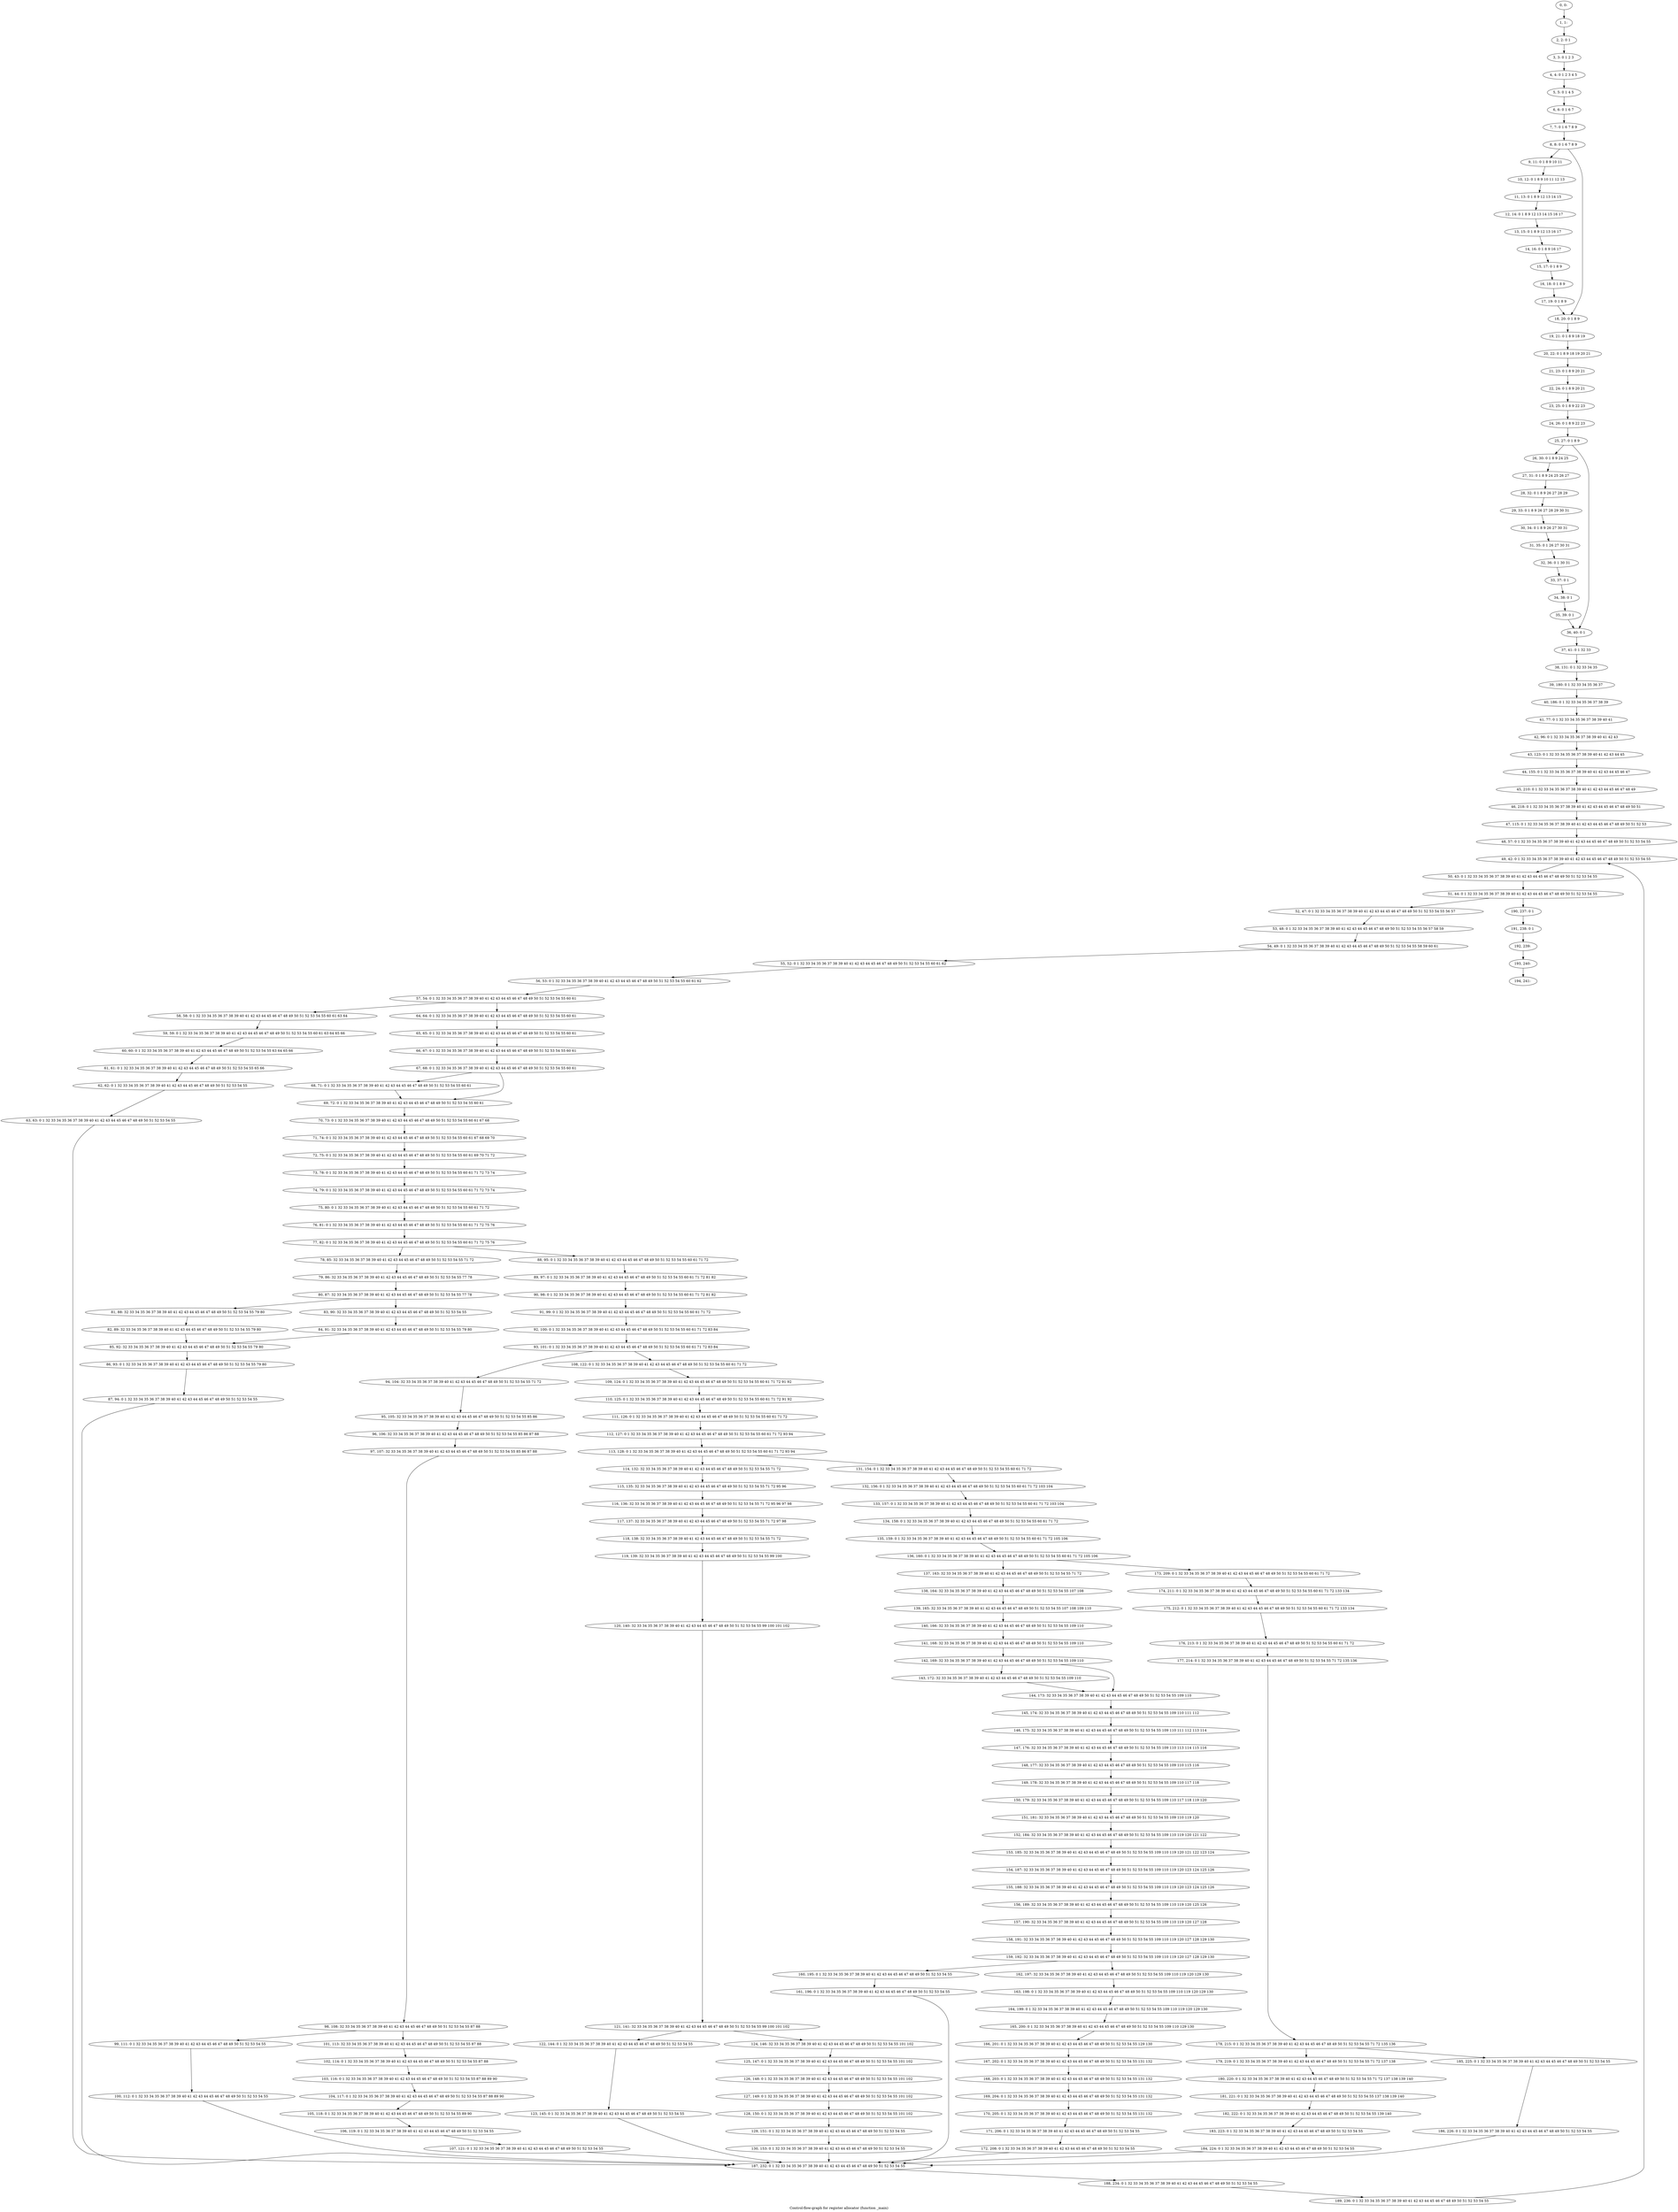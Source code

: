 digraph G {
graph [label="Control-flow-graph for register allocator (function _main)"]
0[label="0, 0: "];
1[label="1, 1: "];
2[label="2, 2: 0 1 "];
3[label="3, 3: 0 1 2 3 "];
4[label="4, 4: 0 1 2 3 4 5 "];
5[label="5, 5: 0 1 4 5 "];
6[label="6, 6: 0 1 6 7 "];
7[label="7, 7: 0 1 6 7 8 9 "];
8[label="8, 8: 0 1 6 7 8 9 "];
9[label="9, 11: 0 1 8 9 10 11 "];
10[label="10, 12: 0 1 8 9 10 11 12 13 "];
11[label="11, 13: 0 1 8 9 12 13 14 15 "];
12[label="12, 14: 0 1 8 9 12 13 14 15 16 17 "];
13[label="13, 15: 0 1 8 9 12 13 16 17 "];
14[label="14, 16: 0 1 8 9 16 17 "];
15[label="15, 17: 0 1 8 9 "];
16[label="16, 18: 0 1 8 9 "];
17[label="17, 19: 0 1 8 9 "];
18[label="18, 20: 0 1 8 9 "];
19[label="19, 21: 0 1 8 9 18 19 "];
20[label="20, 22: 0 1 8 9 18 19 20 21 "];
21[label="21, 23: 0 1 8 9 20 21 "];
22[label="22, 24: 0 1 8 9 20 21 "];
23[label="23, 25: 0 1 8 9 22 23 "];
24[label="24, 26: 0 1 8 9 22 23 "];
25[label="25, 27: 0 1 8 9 "];
26[label="26, 30: 0 1 8 9 24 25 "];
27[label="27, 31: 0 1 8 9 24 25 26 27 "];
28[label="28, 32: 0 1 8 9 26 27 28 29 "];
29[label="29, 33: 0 1 8 9 26 27 28 29 30 31 "];
30[label="30, 34: 0 1 8 9 26 27 30 31 "];
31[label="31, 35: 0 1 26 27 30 31 "];
32[label="32, 36: 0 1 30 31 "];
33[label="33, 37: 0 1 "];
34[label="34, 38: 0 1 "];
35[label="35, 39: 0 1 "];
36[label="36, 40: 0 1 "];
37[label="37, 41: 0 1 32 33 "];
38[label="38, 131: 0 1 32 33 34 35 "];
39[label="39, 180: 0 1 32 33 34 35 36 37 "];
40[label="40, 186: 0 1 32 33 34 35 36 37 38 39 "];
41[label="41, 77: 0 1 32 33 34 35 36 37 38 39 40 41 "];
42[label="42, 96: 0 1 32 33 34 35 36 37 38 39 40 41 42 43 "];
43[label="43, 123: 0 1 32 33 34 35 36 37 38 39 40 41 42 43 44 45 "];
44[label="44, 155: 0 1 32 33 34 35 36 37 38 39 40 41 42 43 44 45 46 47 "];
45[label="45, 210: 0 1 32 33 34 35 36 37 38 39 40 41 42 43 44 45 46 47 48 49 "];
46[label="46, 218: 0 1 32 33 34 35 36 37 38 39 40 41 42 43 44 45 46 47 48 49 50 51 "];
47[label="47, 115: 0 1 32 33 34 35 36 37 38 39 40 41 42 43 44 45 46 47 48 49 50 51 52 53 "];
48[label="48, 57: 0 1 32 33 34 35 36 37 38 39 40 41 42 43 44 45 46 47 48 49 50 51 52 53 54 55 "];
49[label="49, 42: 0 1 32 33 34 35 36 37 38 39 40 41 42 43 44 45 46 47 48 49 50 51 52 53 54 55 "];
50[label="50, 43: 0 1 32 33 34 35 36 37 38 39 40 41 42 43 44 45 46 47 48 49 50 51 52 53 54 55 "];
51[label="51, 44: 0 1 32 33 34 35 36 37 38 39 40 41 42 43 44 45 46 47 48 49 50 51 52 53 54 55 "];
52[label="52, 47: 0 1 32 33 34 35 36 37 38 39 40 41 42 43 44 45 46 47 48 49 50 51 52 53 54 55 56 57 "];
53[label="53, 48: 0 1 32 33 34 35 36 37 38 39 40 41 42 43 44 45 46 47 48 49 50 51 52 53 54 55 56 57 58 59 "];
54[label="54, 49: 0 1 32 33 34 35 36 37 38 39 40 41 42 43 44 45 46 47 48 49 50 51 52 53 54 55 58 59 60 61 "];
55[label="55, 52: 0 1 32 33 34 35 36 37 38 39 40 41 42 43 44 45 46 47 48 49 50 51 52 53 54 55 60 61 62 "];
56[label="56, 53: 0 1 32 33 34 35 36 37 38 39 40 41 42 43 44 45 46 47 48 49 50 51 52 53 54 55 60 61 62 "];
57[label="57, 54: 0 1 32 33 34 35 36 37 38 39 40 41 42 43 44 45 46 47 48 49 50 51 52 53 54 55 60 61 "];
58[label="58, 58: 0 1 32 33 34 35 36 37 38 39 40 41 42 43 44 45 46 47 48 49 50 51 52 53 54 55 60 61 63 64 "];
59[label="59, 59: 0 1 32 33 34 35 36 37 38 39 40 41 42 43 44 45 46 47 48 49 50 51 52 53 54 55 60 61 63 64 65 66 "];
60[label="60, 60: 0 1 32 33 34 35 36 37 38 39 40 41 42 43 44 45 46 47 48 49 50 51 52 53 54 55 63 64 65 66 "];
61[label="61, 61: 0 1 32 33 34 35 36 37 38 39 40 41 42 43 44 45 46 47 48 49 50 51 52 53 54 55 65 66 "];
62[label="62, 62: 0 1 32 33 34 35 36 37 38 39 40 41 42 43 44 45 46 47 48 49 50 51 52 53 54 55 "];
63[label="63, 63: 0 1 32 33 34 35 36 37 38 39 40 41 42 43 44 45 46 47 48 49 50 51 52 53 54 55 "];
64[label="64, 64: 0 1 32 33 34 35 36 37 38 39 40 41 42 43 44 45 46 47 48 49 50 51 52 53 54 55 60 61 "];
65[label="65, 65: 0 1 32 33 34 35 36 37 38 39 40 41 42 43 44 45 46 47 48 49 50 51 52 53 54 55 60 61 "];
66[label="66, 67: 0 1 32 33 34 35 36 37 38 39 40 41 42 43 44 45 46 47 48 49 50 51 52 53 54 55 60 61 "];
67[label="67, 68: 0 1 32 33 34 35 36 37 38 39 40 41 42 43 44 45 46 47 48 49 50 51 52 53 54 55 60 61 "];
68[label="68, 71: 0 1 32 33 34 35 36 37 38 39 40 41 42 43 44 45 46 47 48 49 50 51 52 53 54 55 60 61 "];
69[label="69, 72: 0 1 32 33 34 35 36 37 38 39 40 41 42 43 44 45 46 47 48 49 50 51 52 53 54 55 60 61 "];
70[label="70, 73: 0 1 32 33 34 35 36 37 38 39 40 41 42 43 44 45 46 47 48 49 50 51 52 53 54 55 60 61 67 68 "];
71[label="71, 74: 0 1 32 33 34 35 36 37 38 39 40 41 42 43 44 45 46 47 48 49 50 51 52 53 54 55 60 61 67 68 69 70 "];
72[label="72, 75: 0 1 32 33 34 35 36 37 38 39 40 41 42 43 44 45 46 47 48 49 50 51 52 53 54 55 60 61 69 70 71 72 "];
73[label="73, 78: 0 1 32 33 34 35 36 37 38 39 40 41 42 43 44 45 46 47 48 49 50 51 52 53 54 55 60 61 71 72 73 74 "];
74[label="74, 79: 0 1 32 33 34 35 36 37 38 39 40 41 42 43 44 45 46 47 48 49 50 51 52 53 54 55 60 61 71 72 73 74 "];
75[label="75, 80: 0 1 32 33 34 35 36 37 38 39 40 41 42 43 44 45 46 47 48 49 50 51 52 53 54 55 60 61 71 72 "];
76[label="76, 81: 0 1 32 33 34 35 36 37 38 39 40 41 42 43 44 45 46 47 48 49 50 51 52 53 54 55 60 61 71 72 75 76 "];
77[label="77, 82: 0 1 32 33 34 35 36 37 38 39 40 41 42 43 44 45 46 47 48 49 50 51 52 53 54 55 60 61 71 72 75 76 "];
78[label="78, 85: 32 33 34 35 36 37 38 39 40 41 42 43 44 45 46 47 48 49 50 51 52 53 54 55 71 72 "];
79[label="79, 86: 32 33 34 35 36 37 38 39 40 41 42 43 44 45 46 47 48 49 50 51 52 53 54 55 77 78 "];
80[label="80, 87: 32 33 34 35 36 37 38 39 40 41 42 43 44 45 46 47 48 49 50 51 52 53 54 55 77 78 "];
81[label="81, 88: 32 33 34 35 36 37 38 39 40 41 42 43 44 45 46 47 48 49 50 51 52 53 54 55 79 80 "];
82[label="82, 89: 32 33 34 35 36 37 38 39 40 41 42 43 44 45 46 47 48 49 50 51 52 53 54 55 79 80 "];
83[label="83, 90: 32 33 34 35 36 37 38 39 40 41 42 43 44 45 46 47 48 49 50 51 52 53 54 55 "];
84[label="84, 91: 32 33 34 35 36 37 38 39 40 41 42 43 44 45 46 47 48 49 50 51 52 53 54 55 79 80 "];
85[label="85, 92: 32 33 34 35 36 37 38 39 40 41 42 43 44 45 46 47 48 49 50 51 52 53 54 55 79 80 "];
86[label="86, 93: 0 1 32 33 34 35 36 37 38 39 40 41 42 43 44 45 46 47 48 49 50 51 52 53 54 55 79 80 "];
87[label="87, 94: 0 1 32 33 34 35 36 37 38 39 40 41 42 43 44 45 46 47 48 49 50 51 52 53 54 55 "];
88[label="88, 95: 0 1 32 33 34 35 36 37 38 39 40 41 42 43 44 45 46 47 48 49 50 51 52 53 54 55 60 61 71 72 "];
89[label="89, 97: 0 1 32 33 34 35 36 37 38 39 40 41 42 43 44 45 46 47 48 49 50 51 52 53 54 55 60 61 71 72 81 82 "];
90[label="90, 98: 0 1 32 33 34 35 36 37 38 39 40 41 42 43 44 45 46 47 48 49 50 51 52 53 54 55 60 61 71 72 81 82 "];
91[label="91, 99: 0 1 32 33 34 35 36 37 38 39 40 41 42 43 44 45 46 47 48 49 50 51 52 53 54 55 60 61 71 72 "];
92[label="92, 100: 0 1 32 33 34 35 36 37 38 39 40 41 42 43 44 45 46 47 48 49 50 51 52 53 54 55 60 61 71 72 83 84 "];
93[label="93, 101: 0 1 32 33 34 35 36 37 38 39 40 41 42 43 44 45 46 47 48 49 50 51 52 53 54 55 60 61 71 72 83 84 "];
94[label="94, 104: 32 33 34 35 36 37 38 39 40 41 42 43 44 45 46 47 48 49 50 51 52 53 54 55 71 72 "];
95[label="95, 105: 32 33 34 35 36 37 38 39 40 41 42 43 44 45 46 47 48 49 50 51 52 53 54 55 85 86 "];
96[label="96, 106: 32 33 34 35 36 37 38 39 40 41 42 43 44 45 46 47 48 49 50 51 52 53 54 55 85 86 87 88 "];
97[label="97, 107: 32 33 34 35 36 37 38 39 40 41 42 43 44 45 46 47 48 49 50 51 52 53 54 55 85 86 87 88 "];
98[label="98, 108: 32 33 34 35 36 37 38 39 40 41 42 43 44 45 46 47 48 49 50 51 52 53 54 55 87 88 "];
99[label="99, 111: 0 1 32 33 34 35 36 37 38 39 40 41 42 43 44 45 46 47 48 49 50 51 52 53 54 55 "];
100[label="100, 112: 0 1 32 33 34 35 36 37 38 39 40 41 42 43 44 45 46 47 48 49 50 51 52 53 54 55 "];
101[label="101, 113: 32 33 34 35 36 37 38 39 40 41 42 43 44 45 46 47 48 49 50 51 52 53 54 55 87 88 "];
102[label="102, 114: 0 1 32 33 34 35 36 37 38 39 40 41 42 43 44 45 46 47 48 49 50 51 52 53 54 55 87 88 "];
103[label="103, 116: 0 1 32 33 34 35 36 37 38 39 40 41 42 43 44 45 46 47 48 49 50 51 52 53 54 55 87 88 89 90 "];
104[label="104, 117: 0 1 32 33 34 35 36 37 38 39 40 41 42 43 44 45 46 47 48 49 50 51 52 53 54 55 87 88 89 90 "];
105[label="105, 118: 0 1 32 33 34 35 36 37 38 39 40 41 42 43 44 45 46 47 48 49 50 51 52 53 54 55 89 90 "];
106[label="106, 119: 0 1 32 33 34 35 36 37 38 39 40 41 42 43 44 45 46 47 48 49 50 51 52 53 54 55 "];
107[label="107, 121: 0 1 32 33 34 35 36 37 38 39 40 41 42 43 44 45 46 47 48 49 50 51 52 53 54 55 "];
108[label="108, 122: 0 1 32 33 34 35 36 37 38 39 40 41 42 43 44 45 46 47 48 49 50 51 52 53 54 55 60 61 71 72 "];
109[label="109, 124: 0 1 32 33 34 35 36 37 38 39 40 41 42 43 44 45 46 47 48 49 50 51 52 53 54 55 60 61 71 72 91 92 "];
110[label="110, 125: 0 1 32 33 34 35 36 37 38 39 40 41 42 43 44 45 46 47 48 49 50 51 52 53 54 55 60 61 71 72 91 92 "];
111[label="111, 126: 0 1 32 33 34 35 36 37 38 39 40 41 42 43 44 45 46 47 48 49 50 51 52 53 54 55 60 61 71 72 "];
112[label="112, 127: 0 1 32 33 34 35 36 37 38 39 40 41 42 43 44 45 46 47 48 49 50 51 52 53 54 55 60 61 71 72 93 94 "];
113[label="113, 128: 0 1 32 33 34 35 36 37 38 39 40 41 42 43 44 45 46 47 48 49 50 51 52 53 54 55 60 61 71 72 93 94 "];
114[label="114, 132: 32 33 34 35 36 37 38 39 40 41 42 43 44 45 46 47 48 49 50 51 52 53 54 55 71 72 "];
115[label="115, 135: 32 33 34 35 36 37 38 39 40 41 42 43 44 45 46 47 48 49 50 51 52 53 54 55 71 72 95 96 "];
116[label="116, 136: 32 33 34 35 36 37 38 39 40 41 42 43 44 45 46 47 48 49 50 51 52 53 54 55 71 72 95 96 97 98 "];
117[label="117, 137: 32 33 34 35 36 37 38 39 40 41 42 43 44 45 46 47 48 49 50 51 52 53 54 55 71 72 97 98 "];
118[label="118, 138: 32 33 34 35 36 37 38 39 40 41 42 43 44 45 46 47 48 49 50 51 52 53 54 55 71 72 "];
119[label="119, 139: 32 33 34 35 36 37 38 39 40 41 42 43 44 45 46 47 48 49 50 51 52 53 54 55 99 100 "];
120[label="120, 140: 32 33 34 35 36 37 38 39 40 41 42 43 44 45 46 47 48 49 50 51 52 53 54 55 99 100 101 102 "];
121[label="121, 141: 32 33 34 35 36 37 38 39 40 41 42 43 44 45 46 47 48 49 50 51 52 53 54 55 99 100 101 102 "];
122[label="122, 144: 0 1 32 33 34 35 36 37 38 39 40 41 42 43 44 45 46 47 48 49 50 51 52 53 54 55 "];
123[label="123, 145: 0 1 32 33 34 35 36 37 38 39 40 41 42 43 44 45 46 47 48 49 50 51 52 53 54 55 "];
124[label="124, 146: 32 33 34 35 36 37 38 39 40 41 42 43 44 45 46 47 48 49 50 51 52 53 54 55 101 102 "];
125[label="125, 147: 0 1 32 33 34 35 36 37 38 39 40 41 42 43 44 45 46 47 48 49 50 51 52 53 54 55 101 102 "];
126[label="126, 148: 0 1 32 33 34 35 36 37 38 39 40 41 42 43 44 45 46 47 48 49 50 51 52 53 54 55 101 102 "];
127[label="127, 149: 0 1 32 33 34 35 36 37 38 39 40 41 42 43 44 45 46 47 48 49 50 51 52 53 54 55 101 102 "];
128[label="128, 150: 0 1 32 33 34 35 36 37 38 39 40 41 42 43 44 45 46 47 48 49 50 51 52 53 54 55 101 102 "];
129[label="129, 151: 0 1 32 33 34 35 36 37 38 39 40 41 42 43 44 45 46 47 48 49 50 51 52 53 54 55 "];
130[label="130, 153: 0 1 32 33 34 35 36 37 38 39 40 41 42 43 44 45 46 47 48 49 50 51 52 53 54 55 "];
131[label="131, 154: 0 1 32 33 34 35 36 37 38 39 40 41 42 43 44 45 46 47 48 49 50 51 52 53 54 55 60 61 71 72 "];
132[label="132, 156: 0 1 32 33 34 35 36 37 38 39 40 41 42 43 44 45 46 47 48 49 50 51 52 53 54 55 60 61 71 72 103 104 "];
133[label="133, 157: 0 1 32 33 34 35 36 37 38 39 40 41 42 43 44 45 46 47 48 49 50 51 52 53 54 55 60 61 71 72 103 104 "];
134[label="134, 158: 0 1 32 33 34 35 36 37 38 39 40 41 42 43 44 45 46 47 48 49 50 51 52 53 54 55 60 61 71 72 "];
135[label="135, 159: 0 1 32 33 34 35 36 37 38 39 40 41 42 43 44 45 46 47 48 49 50 51 52 53 54 55 60 61 71 72 105 106 "];
136[label="136, 160: 0 1 32 33 34 35 36 37 38 39 40 41 42 43 44 45 46 47 48 49 50 51 52 53 54 55 60 61 71 72 105 106 "];
137[label="137, 163: 32 33 34 35 36 37 38 39 40 41 42 43 44 45 46 47 48 49 50 51 52 53 54 55 71 72 "];
138[label="138, 164: 32 33 34 35 36 37 38 39 40 41 42 43 44 45 46 47 48 49 50 51 52 53 54 55 107 108 "];
139[label="139, 165: 32 33 34 35 36 37 38 39 40 41 42 43 44 45 46 47 48 49 50 51 52 53 54 55 107 108 109 110 "];
140[label="140, 166: 32 33 34 35 36 37 38 39 40 41 42 43 44 45 46 47 48 49 50 51 52 53 54 55 109 110 "];
141[label="141, 168: 32 33 34 35 36 37 38 39 40 41 42 43 44 45 46 47 48 49 50 51 52 53 54 55 109 110 "];
142[label="142, 169: 32 33 34 35 36 37 38 39 40 41 42 43 44 45 46 47 48 49 50 51 52 53 54 55 109 110 "];
143[label="143, 172: 32 33 34 35 36 37 38 39 40 41 42 43 44 45 46 47 48 49 50 51 52 53 54 55 109 110 "];
144[label="144, 173: 32 33 34 35 36 37 38 39 40 41 42 43 44 45 46 47 48 49 50 51 52 53 54 55 109 110 "];
145[label="145, 174: 32 33 34 35 36 37 38 39 40 41 42 43 44 45 46 47 48 49 50 51 52 53 54 55 109 110 111 112 "];
146[label="146, 175: 32 33 34 35 36 37 38 39 40 41 42 43 44 45 46 47 48 49 50 51 52 53 54 55 109 110 111 112 113 114 "];
147[label="147, 176: 32 33 34 35 36 37 38 39 40 41 42 43 44 45 46 47 48 49 50 51 52 53 54 55 109 110 113 114 115 116 "];
148[label="148, 177: 32 33 34 35 36 37 38 39 40 41 42 43 44 45 46 47 48 49 50 51 52 53 54 55 109 110 115 116 "];
149[label="149, 178: 32 33 34 35 36 37 38 39 40 41 42 43 44 45 46 47 48 49 50 51 52 53 54 55 109 110 117 118 "];
150[label="150, 179: 32 33 34 35 36 37 38 39 40 41 42 43 44 45 46 47 48 49 50 51 52 53 54 55 109 110 117 118 119 120 "];
151[label="151, 181: 32 33 34 35 36 37 38 39 40 41 42 43 44 45 46 47 48 49 50 51 52 53 54 55 109 110 119 120 "];
152[label="152, 184: 32 33 34 35 36 37 38 39 40 41 42 43 44 45 46 47 48 49 50 51 52 53 54 55 109 110 119 120 121 122 "];
153[label="153, 185: 32 33 34 35 36 37 38 39 40 41 42 43 44 45 46 47 48 49 50 51 52 53 54 55 109 110 119 120 121 122 123 124 "];
154[label="154, 187: 32 33 34 35 36 37 38 39 40 41 42 43 44 45 46 47 48 49 50 51 52 53 54 55 109 110 119 120 123 124 125 126 "];
155[label="155, 188: 32 33 34 35 36 37 38 39 40 41 42 43 44 45 46 47 48 49 50 51 52 53 54 55 109 110 119 120 123 124 125 126 "];
156[label="156, 189: 32 33 34 35 36 37 38 39 40 41 42 43 44 45 46 47 48 49 50 51 52 53 54 55 109 110 119 120 125 126 "];
157[label="157, 190: 32 33 34 35 36 37 38 39 40 41 42 43 44 45 46 47 48 49 50 51 52 53 54 55 109 110 119 120 127 128 "];
158[label="158, 191: 32 33 34 35 36 37 38 39 40 41 42 43 44 45 46 47 48 49 50 51 52 53 54 55 109 110 119 120 127 128 129 130 "];
159[label="159, 192: 32 33 34 35 36 37 38 39 40 41 42 43 44 45 46 47 48 49 50 51 52 53 54 55 109 110 119 120 127 128 129 130 "];
160[label="160, 195: 0 1 32 33 34 35 36 37 38 39 40 41 42 43 44 45 46 47 48 49 50 51 52 53 54 55 "];
161[label="161, 196: 0 1 32 33 34 35 36 37 38 39 40 41 42 43 44 45 46 47 48 49 50 51 52 53 54 55 "];
162[label="162, 197: 32 33 34 35 36 37 38 39 40 41 42 43 44 45 46 47 48 49 50 51 52 53 54 55 109 110 119 120 129 130 "];
163[label="163, 198: 0 1 32 33 34 35 36 37 38 39 40 41 42 43 44 45 46 47 48 49 50 51 52 53 54 55 109 110 119 120 129 130 "];
164[label="164, 199: 0 1 32 33 34 35 36 37 38 39 40 41 42 43 44 45 46 47 48 49 50 51 52 53 54 55 109 110 119 120 129 130 "];
165[label="165, 200: 0 1 32 33 34 35 36 37 38 39 40 41 42 43 44 45 46 47 48 49 50 51 52 53 54 55 109 110 129 130 "];
166[label="166, 201: 0 1 32 33 34 35 36 37 38 39 40 41 42 43 44 45 46 47 48 49 50 51 52 53 54 55 129 130 "];
167[label="167, 202: 0 1 32 33 34 35 36 37 38 39 40 41 42 43 44 45 46 47 48 49 50 51 52 53 54 55 131 132 "];
168[label="168, 203: 0 1 32 33 34 35 36 37 38 39 40 41 42 43 44 45 46 47 48 49 50 51 52 53 54 55 131 132 "];
169[label="169, 204: 0 1 32 33 34 35 36 37 38 39 40 41 42 43 44 45 46 47 48 49 50 51 52 53 54 55 131 132 "];
170[label="170, 205: 0 1 32 33 34 35 36 37 38 39 40 41 42 43 44 45 46 47 48 49 50 51 52 53 54 55 131 132 "];
171[label="171, 206: 0 1 32 33 34 35 36 37 38 39 40 41 42 43 44 45 46 47 48 49 50 51 52 53 54 55 "];
172[label="172, 208: 0 1 32 33 34 35 36 37 38 39 40 41 42 43 44 45 46 47 48 49 50 51 52 53 54 55 "];
173[label="173, 209: 0 1 32 33 34 35 36 37 38 39 40 41 42 43 44 45 46 47 48 49 50 51 52 53 54 55 60 61 71 72 "];
174[label="174, 211: 0 1 32 33 34 35 36 37 38 39 40 41 42 43 44 45 46 47 48 49 50 51 52 53 54 55 60 61 71 72 133 134 "];
175[label="175, 212: 0 1 32 33 34 35 36 37 38 39 40 41 42 43 44 45 46 47 48 49 50 51 52 53 54 55 60 61 71 72 133 134 "];
176[label="176, 213: 0 1 32 33 34 35 36 37 38 39 40 41 42 43 44 45 46 47 48 49 50 51 52 53 54 55 60 61 71 72 "];
177[label="177, 214: 0 1 32 33 34 35 36 37 38 39 40 41 42 43 44 45 46 47 48 49 50 51 52 53 54 55 71 72 135 136 "];
178[label="178, 215: 0 1 32 33 34 35 36 37 38 39 40 41 42 43 44 45 46 47 48 49 50 51 52 53 54 55 71 72 135 136 "];
179[label="179, 219: 0 1 32 33 34 35 36 37 38 39 40 41 42 43 44 45 46 47 48 49 50 51 52 53 54 55 71 72 137 138 "];
180[label="180, 220: 0 1 32 33 34 35 36 37 38 39 40 41 42 43 44 45 46 47 48 49 50 51 52 53 54 55 71 72 137 138 139 140 "];
181[label="181, 221: 0 1 32 33 34 35 36 37 38 39 40 41 42 43 44 45 46 47 48 49 50 51 52 53 54 55 137 138 139 140 "];
182[label="182, 222: 0 1 32 33 34 35 36 37 38 39 40 41 42 43 44 45 46 47 48 49 50 51 52 53 54 55 139 140 "];
183[label="183, 223: 0 1 32 33 34 35 36 37 38 39 40 41 42 43 44 45 46 47 48 49 50 51 52 53 54 55 "];
184[label="184, 224: 0 1 32 33 34 35 36 37 38 39 40 41 42 43 44 45 46 47 48 49 50 51 52 53 54 55 "];
185[label="185, 225: 0 1 32 33 34 35 36 37 38 39 40 41 42 43 44 45 46 47 48 49 50 51 52 53 54 55 "];
186[label="186, 226: 0 1 32 33 34 35 36 37 38 39 40 41 42 43 44 45 46 47 48 49 50 51 52 53 54 55 "];
187[label="187, 232: 0 1 32 33 34 35 36 37 38 39 40 41 42 43 44 45 46 47 48 49 50 51 52 53 54 55 "];
188[label="188, 234: 0 1 32 33 34 35 36 37 38 39 40 41 42 43 44 45 46 47 48 49 50 51 52 53 54 55 "];
189[label="189, 236: 0 1 32 33 34 35 36 37 38 39 40 41 42 43 44 45 46 47 48 49 50 51 52 53 54 55 "];
190[label="190, 237: 0 1 "];
191[label="191, 238: 0 1 "];
192[label="192, 239: "];
193[label="193, 240: "];
194[label="194, 241: "];
0->1 ;
1->2 ;
2->3 ;
3->4 ;
4->5 ;
5->6 ;
6->7 ;
7->8 ;
8->9 ;
8->18 ;
9->10 ;
10->11 ;
11->12 ;
12->13 ;
13->14 ;
14->15 ;
15->16 ;
16->17 ;
17->18 ;
18->19 ;
19->20 ;
20->21 ;
21->22 ;
22->23 ;
23->24 ;
24->25 ;
25->26 ;
25->36 ;
26->27 ;
27->28 ;
28->29 ;
29->30 ;
30->31 ;
31->32 ;
32->33 ;
33->34 ;
34->35 ;
35->36 ;
36->37 ;
37->38 ;
38->39 ;
39->40 ;
40->41 ;
41->42 ;
42->43 ;
43->44 ;
44->45 ;
45->46 ;
46->47 ;
47->48 ;
48->49 ;
49->50 ;
50->51 ;
51->52 ;
51->190 ;
52->53 ;
53->54 ;
54->55 ;
55->56 ;
56->57 ;
57->58 ;
57->64 ;
58->59 ;
59->60 ;
60->61 ;
61->62 ;
62->63 ;
63->187 ;
64->65 ;
65->66 ;
66->67 ;
67->68 ;
67->69 ;
68->69 ;
69->70 ;
70->71 ;
71->72 ;
72->73 ;
73->74 ;
74->75 ;
75->76 ;
76->77 ;
77->78 ;
77->88 ;
78->79 ;
79->80 ;
80->81 ;
80->83 ;
81->82 ;
82->85 ;
83->84 ;
84->85 ;
85->86 ;
86->87 ;
87->187 ;
88->89 ;
89->90 ;
90->91 ;
91->92 ;
92->93 ;
93->94 ;
93->108 ;
94->95 ;
95->96 ;
96->97 ;
97->98 ;
98->99 ;
98->101 ;
99->100 ;
100->187 ;
101->102 ;
102->103 ;
103->104 ;
104->105 ;
105->106 ;
106->107 ;
107->187 ;
108->109 ;
109->110 ;
110->111 ;
111->112 ;
112->113 ;
113->114 ;
113->131 ;
114->115 ;
115->116 ;
116->117 ;
117->118 ;
118->119 ;
119->120 ;
120->121 ;
121->122 ;
121->124 ;
122->123 ;
123->187 ;
124->125 ;
125->126 ;
126->127 ;
127->128 ;
128->129 ;
129->130 ;
130->187 ;
131->132 ;
132->133 ;
133->134 ;
134->135 ;
135->136 ;
136->137 ;
136->173 ;
137->138 ;
138->139 ;
139->140 ;
140->141 ;
141->142 ;
142->143 ;
142->144 ;
143->144 ;
144->145 ;
145->146 ;
146->147 ;
147->148 ;
148->149 ;
149->150 ;
150->151 ;
151->152 ;
152->153 ;
153->154 ;
154->155 ;
155->156 ;
156->157 ;
157->158 ;
158->159 ;
159->160 ;
159->162 ;
160->161 ;
161->187 ;
162->163 ;
163->164 ;
164->165 ;
165->166 ;
166->167 ;
167->168 ;
168->169 ;
169->170 ;
170->171 ;
171->172 ;
172->187 ;
173->174 ;
174->175 ;
175->176 ;
176->177 ;
177->178 ;
178->179 ;
178->185 ;
179->180 ;
180->181 ;
181->182 ;
182->183 ;
183->184 ;
184->187 ;
185->186 ;
186->187 ;
187->188 ;
188->189 ;
189->49 ;
190->191 ;
191->192 ;
192->193 ;
193->194 ;
}
